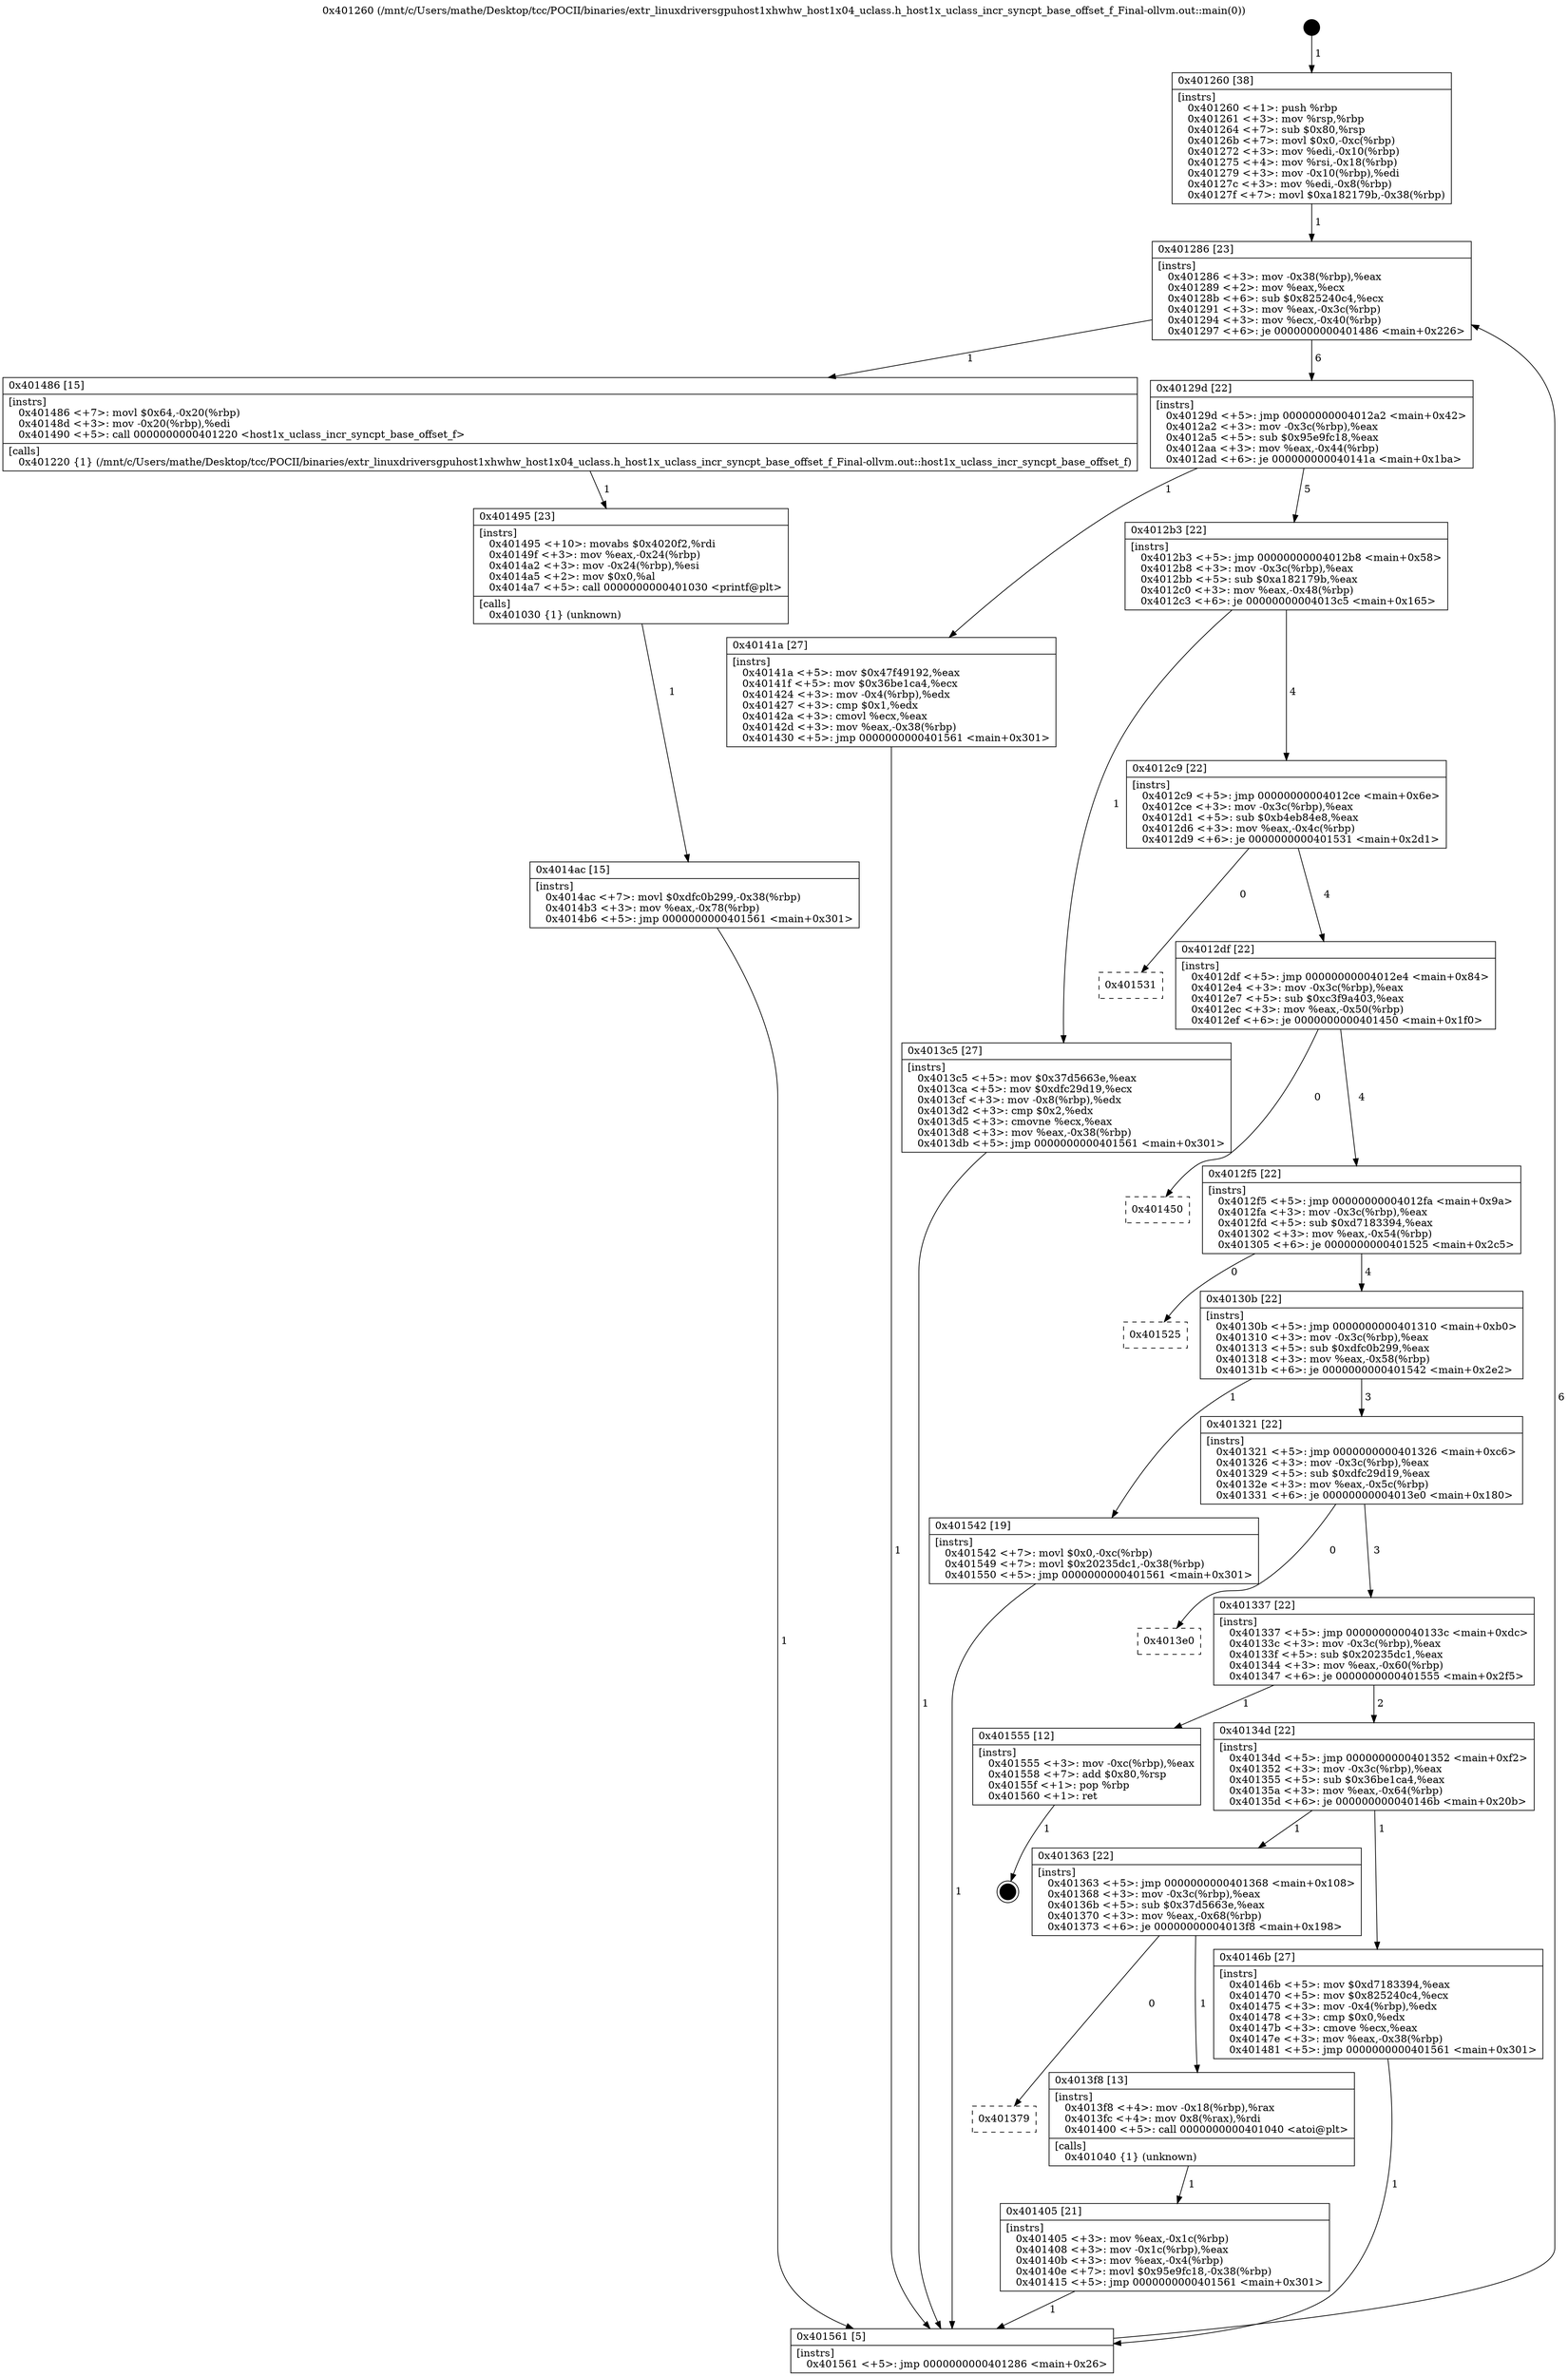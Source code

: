 digraph "0x401260" {
  label = "0x401260 (/mnt/c/Users/mathe/Desktop/tcc/POCII/binaries/extr_linuxdriversgpuhost1xhwhw_host1x04_uclass.h_host1x_uclass_incr_syncpt_base_offset_f_Final-ollvm.out::main(0))"
  labelloc = "t"
  node[shape=record]

  Entry [label="",width=0.3,height=0.3,shape=circle,fillcolor=black,style=filled]
  "0x401286" [label="{
     0x401286 [23]\l
     | [instrs]\l
     &nbsp;&nbsp;0x401286 \<+3\>: mov -0x38(%rbp),%eax\l
     &nbsp;&nbsp;0x401289 \<+2\>: mov %eax,%ecx\l
     &nbsp;&nbsp;0x40128b \<+6\>: sub $0x825240c4,%ecx\l
     &nbsp;&nbsp;0x401291 \<+3\>: mov %eax,-0x3c(%rbp)\l
     &nbsp;&nbsp;0x401294 \<+3\>: mov %ecx,-0x40(%rbp)\l
     &nbsp;&nbsp;0x401297 \<+6\>: je 0000000000401486 \<main+0x226\>\l
  }"]
  "0x401486" [label="{
     0x401486 [15]\l
     | [instrs]\l
     &nbsp;&nbsp;0x401486 \<+7\>: movl $0x64,-0x20(%rbp)\l
     &nbsp;&nbsp;0x40148d \<+3\>: mov -0x20(%rbp),%edi\l
     &nbsp;&nbsp;0x401490 \<+5\>: call 0000000000401220 \<host1x_uclass_incr_syncpt_base_offset_f\>\l
     | [calls]\l
     &nbsp;&nbsp;0x401220 \{1\} (/mnt/c/Users/mathe/Desktop/tcc/POCII/binaries/extr_linuxdriversgpuhost1xhwhw_host1x04_uclass.h_host1x_uclass_incr_syncpt_base_offset_f_Final-ollvm.out::host1x_uclass_incr_syncpt_base_offset_f)\l
  }"]
  "0x40129d" [label="{
     0x40129d [22]\l
     | [instrs]\l
     &nbsp;&nbsp;0x40129d \<+5\>: jmp 00000000004012a2 \<main+0x42\>\l
     &nbsp;&nbsp;0x4012a2 \<+3\>: mov -0x3c(%rbp),%eax\l
     &nbsp;&nbsp;0x4012a5 \<+5\>: sub $0x95e9fc18,%eax\l
     &nbsp;&nbsp;0x4012aa \<+3\>: mov %eax,-0x44(%rbp)\l
     &nbsp;&nbsp;0x4012ad \<+6\>: je 000000000040141a \<main+0x1ba\>\l
  }"]
  Exit [label="",width=0.3,height=0.3,shape=circle,fillcolor=black,style=filled,peripheries=2]
  "0x40141a" [label="{
     0x40141a [27]\l
     | [instrs]\l
     &nbsp;&nbsp;0x40141a \<+5\>: mov $0x47f49192,%eax\l
     &nbsp;&nbsp;0x40141f \<+5\>: mov $0x36be1ca4,%ecx\l
     &nbsp;&nbsp;0x401424 \<+3\>: mov -0x4(%rbp),%edx\l
     &nbsp;&nbsp;0x401427 \<+3\>: cmp $0x1,%edx\l
     &nbsp;&nbsp;0x40142a \<+3\>: cmovl %ecx,%eax\l
     &nbsp;&nbsp;0x40142d \<+3\>: mov %eax,-0x38(%rbp)\l
     &nbsp;&nbsp;0x401430 \<+5\>: jmp 0000000000401561 \<main+0x301\>\l
  }"]
  "0x4012b3" [label="{
     0x4012b3 [22]\l
     | [instrs]\l
     &nbsp;&nbsp;0x4012b3 \<+5\>: jmp 00000000004012b8 \<main+0x58\>\l
     &nbsp;&nbsp;0x4012b8 \<+3\>: mov -0x3c(%rbp),%eax\l
     &nbsp;&nbsp;0x4012bb \<+5\>: sub $0xa182179b,%eax\l
     &nbsp;&nbsp;0x4012c0 \<+3\>: mov %eax,-0x48(%rbp)\l
     &nbsp;&nbsp;0x4012c3 \<+6\>: je 00000000004013c5 \<main+0x165\>\l
  }"]
  "0x4014ac" [label="{
     0x4014ac [15]\l
     | [instrs]\l
     &nbsp;&nbsp;0x4014ac \<+7\>: movl $0xdfc0b299,-0x38(%rbp)\l
     &nbsp;&nbsp;0x4014b3 \<+3\>: mov %eax,-0x78(%rbp)\l
     &nbsp;&nbsp;0x4014b6 \<+5\>: jmp 0000000000401561 \<main+0x301\>\l
  }"]
  "0x4013c5" [label="{
     0x4013c5 [27]\l
     | [instrs]\l
     &nbsp;&nbsp;0x4013c5 \<+5\>: mov $0x37d5663e,%eax\l
     &nbsp;&nbsp;0x4013ca \<+5\>: mov $0xdfc29d19,%ecx\l
     &nbsp;&nbsp;0x4013cf \<+3\>: mov -0x8(%rbp),%edx\l
     &nbsp;&nbsp;0x4013d2 \<+3\>: cmp $0x2,%edx\l
     &nbsp;&nbsp;0x4013d5 \<+3\>: cmovne %ecx,%eax\l
     &nbsp;&nbsp;0x4013d8 \<+3\>: mov %eax,-0x38(%rbp)\l
     &nbsp;&nbsp;0x4013db \<+5\>: jmp 0000000000401561 \<main+0x301\>\l
  }"]
  "0x4012c9" [label="{
     0x4012c9 [22]\l
     | [instrs]\l
     &nbsp;&nbsp;0x4012c9 \<+5\>: jmp 00000000004012ce \<main+0x6e\>\l
     &nbsp;&nbsp;0x4012ce \<+3\>: mov -0x3c(%rbp),%eax\l
     &nbsp;&nbsp;0x4012d1 \<+5\>: sub $0xb4eb84e8,%eax\l
     &nbsp;&nbsp;0x4012d6 \<+3\>: mov %eax,-0x4c(%rbp)\l
     &nbsp;&nbsp;0x4012d9 \<+6\>: je 0000000000401531 \<main+0x2d1\>\l
  }"]
  "0x401561" [label="{
     0x401561 [5]\l
     | [instrs]\l
     &nbsp;&nbsp;0x401561 \<+5\>: jmp 0000000000401286 \<main+0x26\>\l
  }"]
  "0x401260" [label="{
     0x401260 [38]\l
     | [instrs]\l
     &nbsp;&nbsp;0x401260 \<+1\>: push %rbp\l
     &nbsp;&nbsp;0x401261 \<+3\>: mov %rsp,%rbp\l
     &nbsp;&nbsp;0x401264 \<+7\>: sub $0x80,%rsp\l
     &nbsp;&nbsp;0x40126b \<+7\>: movl $0x0,-0xc(%rbp)\l
     &nbsp;&nbsp;0x401272 \<+3\>: mov %edi,-0x10(%rbp)\l
     &nbsp;&nbsp;0x401275 \<+4\>: mov %rsi,-0x18(%rbp)\l
     &nbsp;&nbsp;0x401279 \<+3\>: mov -0x10(%rbp),%edi\l
     &nbsp;&nbsp;0x40127c \<+3\>: mov %edi,-0x8(%rbp)\l
     &nbsp;&nbsp;0x40127f \<+7\>: movl $0xa182179b,-0x38(%rbp)\l
  }"]
  "0x401495" [label="{
     0x401495 [23]\l
     | [instrs]\l
     &nbsp;&nbsp;0x401495 \<+10\>: movabs $0x4020f2,%rdi\l
     &nbsp;&nbsp;0x40149f \<+3\>: mov %eax,-0x24(%rbp)\l
     &nbsp;&nbsp;0x4014a2 \<+3\>: mov -0x24(%rbp),%esi\l
     &nbsp;&nbsp;0x4014a5 \<+2\>: mov $0x0,%al\l
     &nbsp;&nbsp;0x4014a7 \<+5\>: call 0000000000401030 \<printf@plt\>\l
     | [calls]\l
     &nbsp;&nbsp;0x401030 \{1\} (unknown)\l
  }"]
  "0x401531" [label="{
     0x401531\l
  }", style=dashed]
  "0x4012df" [label="{
     0x4012df [22]\l
     | [instrs]\l
     &nbsp;&nbsp;0x4012df \<+5\>: jmp 00000000004012e4 \<main+0x84\>\l
     &nbsp;&nbsp;0x4012e4 \<+3\>: mov -0x3c(%rbp),%eax\l
     &nbsp;&nbsp;0x4012e7 \<+5\>: sub $0xc3f9a403,%eax\l
     &nbsp;&nbsp;0x4012ec \<+3\>: mov %eax,-0x50(%rbp)\l
     &nbsp;&nbsp;0x4012ef \<+6\>: je 0000000000401450 \<main+0x1f0\>\l
  }"]
  "0x401405" [label="{
     0x401405 [21]\l
     | [instrs]\l
     &nbsp;&nbsp;0x401405 \<+3\>: mov %eax,-0x1c(%rbp)\l
     &nbsp;&nbsp;0x401408 \<+3\>: mov -0x1c(%rbp),%eax\l
     &nbsp;&nbsp;0x40140b \<+3\>: mov %eax,-0x4(%rbp)\l
     &nbsp;&nbsp;0x40140e \<+7\>: movl $0x95e9fc18,-0x38(%rbp)\l
     &nbsp;&nbsp;0x401415 \<+5\>: jmp 0000000000401561 \<main+0x301\>\l
  }"]
  "0x401450" [label="{
     0x401450\l
  }", style=dashed]
  "0x4012f5" [label="{
     0x4012f5 [22]\l
     | [instrs]\l
     &nbsp;&nbsp;0x4012f5 \<+5\>: jmp 00000000004012fa \<main+0x9a\>\l
     &nbsp;&nbsp;0x4012fa \<+3\>: mov -0x3c(%rbp),%eax\l
     &nbsp;&nbsp;0x4012fd \<+5\>: sub $0xd7183394,%eax\l
     &nbsp;&nbsp;0x401302 \<+3\>: mov %eax,-0x54(%rbp)\l
     &nbsp;&nbsp;0x401305 \<+6\>: je 0000000000401525 \<main+0x2c5\>\l
  }"]
  "0x401379" [label="{
     0x401379\l
  }", style=dashed]
  "0x401525" [label="{
     0x401525\l
  }", style=dashed]
  "0x40130b" [label="{
     0x40130b [22]\l
     | [instrs]\l
     &nbsp;&nbsp;0x40130b \<+5\>: jmp 0000000000401310 \<main+0xb0\>\l
     &nbsp;&nbsp;0x401310 \<+3\>: mov -0x3c(%rbp),%eax\l
     &nbsp;&nbsp;0x401313 \<+5\>: sub $0xdfc0b299,%eax\l
     &nbsp;&nbsp;0x401318 \<+3\>: mov %eax,-0x58(%rbp)\l
     &nbsp;&nbsp;0x40131b \<+6\>: je 0000000000401542 \<main+0x2e2\>\l
  }"]
  "0x4013f8" [label="{
     0x4013f8 [13]\l
     | [instrs]\l
     &nbsp;&nbsp;0x4013f8 \<+4\>: mov -0x18(%rbp),%rax\l
     &nbsp;&nbsp;0x4013fc \<+4\>: mov 0x8(%rax),%rdi\l
     &nbsp;&nbsp;0x401400 \<+5\>: call 0000000000401040 \<atoi@plt\>\l
     | [calls]\l
     &nbsp;&nbsp;0x401040 \{1\} (unknown)\l
  }"]
  "0x401542" [label="{
     0x401542 [19]\l
     | [instrs]\l
     &nbsp;&nbsp;0x401542 \<+7\>: movl $0x0,-0xc(%rbp)\l
     &nbsp;&nbsp;0x401549 \<+7\>: movl $0x20235dc1,-0x38(%rbp)\l
     &nbsp;&nbsp;0x401550 \<+5\>: jmp 0000000000401561 \<main+0x301\>\l
  }"]
  "0x401321" [label="{
     0x401321 [22]\l
     | [instrs]\l
     &nbsp;&nbsp;0x401321 \<+5\>: jmp 0000000000401326 \<main+0xc6\>\l
     &nbsp;&nbsp;0x401326 \<+3\>: mov -0x3c(%rbp),%eax\l
     &nbsp;&nbsp;0x401329 \<+5\>: sub $0xdfc29d19,%eax\l
     &nbsp;&nbsp;0x40132e \<+3\>: mov %eax,-0x5c(%rbp)\l
     &nbsp;&nbsp;0x401331 \<+6\>: je 00000000004013e0 \<main+0x180\>\l
  }"]
  "0x401363" [label="{
     0x401363 [22]\l
     | [instrs]\l
     &nbsp;&nbsp;0x401363 \<+5\>: jmp 0000000000401368 \<main+0x108\>\l
     &nbsp;&nbsp;0x401368 \<+3\>: mov -0x3c(%rbp),%eax\l
     &nbsp;&nbsp;0x40136b \<+5\>: sub $0x37d5663e,%eax\l
     &nbsp;&nbsp;0x401370 \<+3\>: mov %eax,-0x68(%rbp)\l
     &nbsp;&nbsp;0x401373 \<+6\>: je 00000000004013f8 \<main+0x198\>\l
  }"]
  "0x4013e0" [label="{
     0x4013e0\l
  }", style=dashed]
  "0x401337" [label="{
     0x401337 [22]\l
     | [instrs]\l
     &nbsp;&nbsp;0x401337 \<+5\>: jmp 000000000040133c \<main+0xdc\>\l
     &nbsp;&nbsp;0x40133c \<+3\>: mov -0x3c(%rbp),%eax\l
     &nbsp;&nbsp;0x40133f \<+5\>: sub $0x20235dc1,%eax\l
     &nbsp;&nbsp;0x401344 \<+3\>: mov %eax,-0x60(%rbp)\l
     &nbsp;&nbsp;0x401347 \<+6\>: je 0000000000401555 \<main+0x2f5\>\l
  }"]
  "0x40146b" [label="{
     0x40146b [27]\l
     | [instrs]\l
     &nbsp;&nbsp;0x40146b \<+5\>: mov $0xd7183394,%eax\l
     &nbsp;&nbsp;0x401470 \<+5\>: mov $0x825240c4,%ecx\l
     &nbsp;&nbsp;0x401475 \<+3\>: mov -0x4(%rbp),%edx\l
     &nbsp;&nbsp;0x401478 \<+3\>: cmp $0x0,%edx\l
     &nbsp;&nbsp;0x40147b \<+3\>: cmove %ecx,%eax\l
     &nbsp;&nbsp;0x40147e \<+3\>: mov %eax,-0x38(%rbp)\l
     &nbsp;&nbsp;0x401481 \<+5\>: jmp 0000000000401561 \<main+0x301\>\l
  }"]
  "0x401555" [label="{
     0x401555 [12]\l
     | [instrs]\l
     &nbsp;&nbsp;0x401555 \<+3\>: mov -0xc(%rbp),%eax\l
     &nbsp;&nbsp;0x401558 \<+7\>: add $0x80,%rsp\l
     &nbsp;&nbsp;0x40155f \<+1\>: pop %rbp\l
     &nbsp;&nbsp;0x401560 \<+1\>: ret\l
  }"]
  "0x40134d" [label="{
     0x40134d [22]\l
     | [instrs]\l
     &nbsp;&nbsp;0x40134d \<+5\>: jmp 0000000000401352 \<main+0xf2\>\l
     &nbsp;&nbsp;0x401352 \<+3\>: mov -0x3c(%rbp),%eax\l
     &nbsp;&nbsp;0x401355 \<+5\>: sub $0x36be1ca4,%eax\l
     &nbsp;&nbsp;0x40135a \<+3\>: mov %eax,-0x64(%rbp)\l
     &nbsp;&nbsp;0x40135d \<+6\>: je 000000000040146b \<main+0x20b\>\l
  }"]
  Entry -> "0x401260" [label=" 1"]
  "0x401286" -> "0x401486" [label=" 1"]
  "0x401286" -> "0x40129d" [label=" 6"]
  "0x401555" -> Exit [label=" 1"]
  "0x40129d" -> "0x40141a" [label=" 1"]
  "0x40129d" -> "0x4012b3" [label=" 5"]
  "0x401542" -> "0x401561" [label=" 1"]
  "0x4012b3" -> "0x4013c5" [label=" 1"]
  "0x4012b3" -> "0x4012c9" [label=" 4"]
  "0x4013c5" -> "0x401561" [label=" 1"]
  "0x401260" -> "0x401286" [label=" 1"]
  "0x401561" -> "0x401286" [label=" 6"]
  "0x4014ac" -> "0x401561" [label=" 1"]
  "0x4012c9" -> "0x401531" [label=" 0"]
  "0x4012c9" -> "0x4012df" [label=" 4"]
  "0x401495" -> "0x4014ac" [label=" 1"]
  "0x4012df" -> "0x401450" [label=" 0"]
  "0x4012df" -> "0x4012f5" [label=" 4"]
  "0x401486" -> "0x401495" [label=" 1"]
  "0x4012f5" -> "0x401525" [label=" 0"]
  "0x4012f5" -> "0x40130b" [label=" 4"]
  "0x40146b" -> "0x401561" [label=" 1"]
  "0x40130b" -> "0x401542" [label=" 1"]
  "0x40130b" -> "0x401321" [label=" 3"]
  "0x40141a" -> "0x401561" [label=" 1"]
  "0x401321" -> "0x4013e0" [label=" 0"]
  "0x401321" -> "0x401337" [label=" 3"]
  "0x4013f8" -> "0x401405" [label=" 1"]
  "0x401337" -> "0x401555" [label=" 1"]
  "0x401337" -> "0x40134d" [label=" 2"]
  "0x401363" -> "0x401379" [label=" 0"]
  "0x40134d" -> "0x40146b" [label=" 1"]
  "0x40134d" -> "0x401363" [label=" 1"]
  "0x401405" -> "0x401561" [label=" 1"]
  "0x401363" -> "0x4013f8" [label=" 1"]
}

